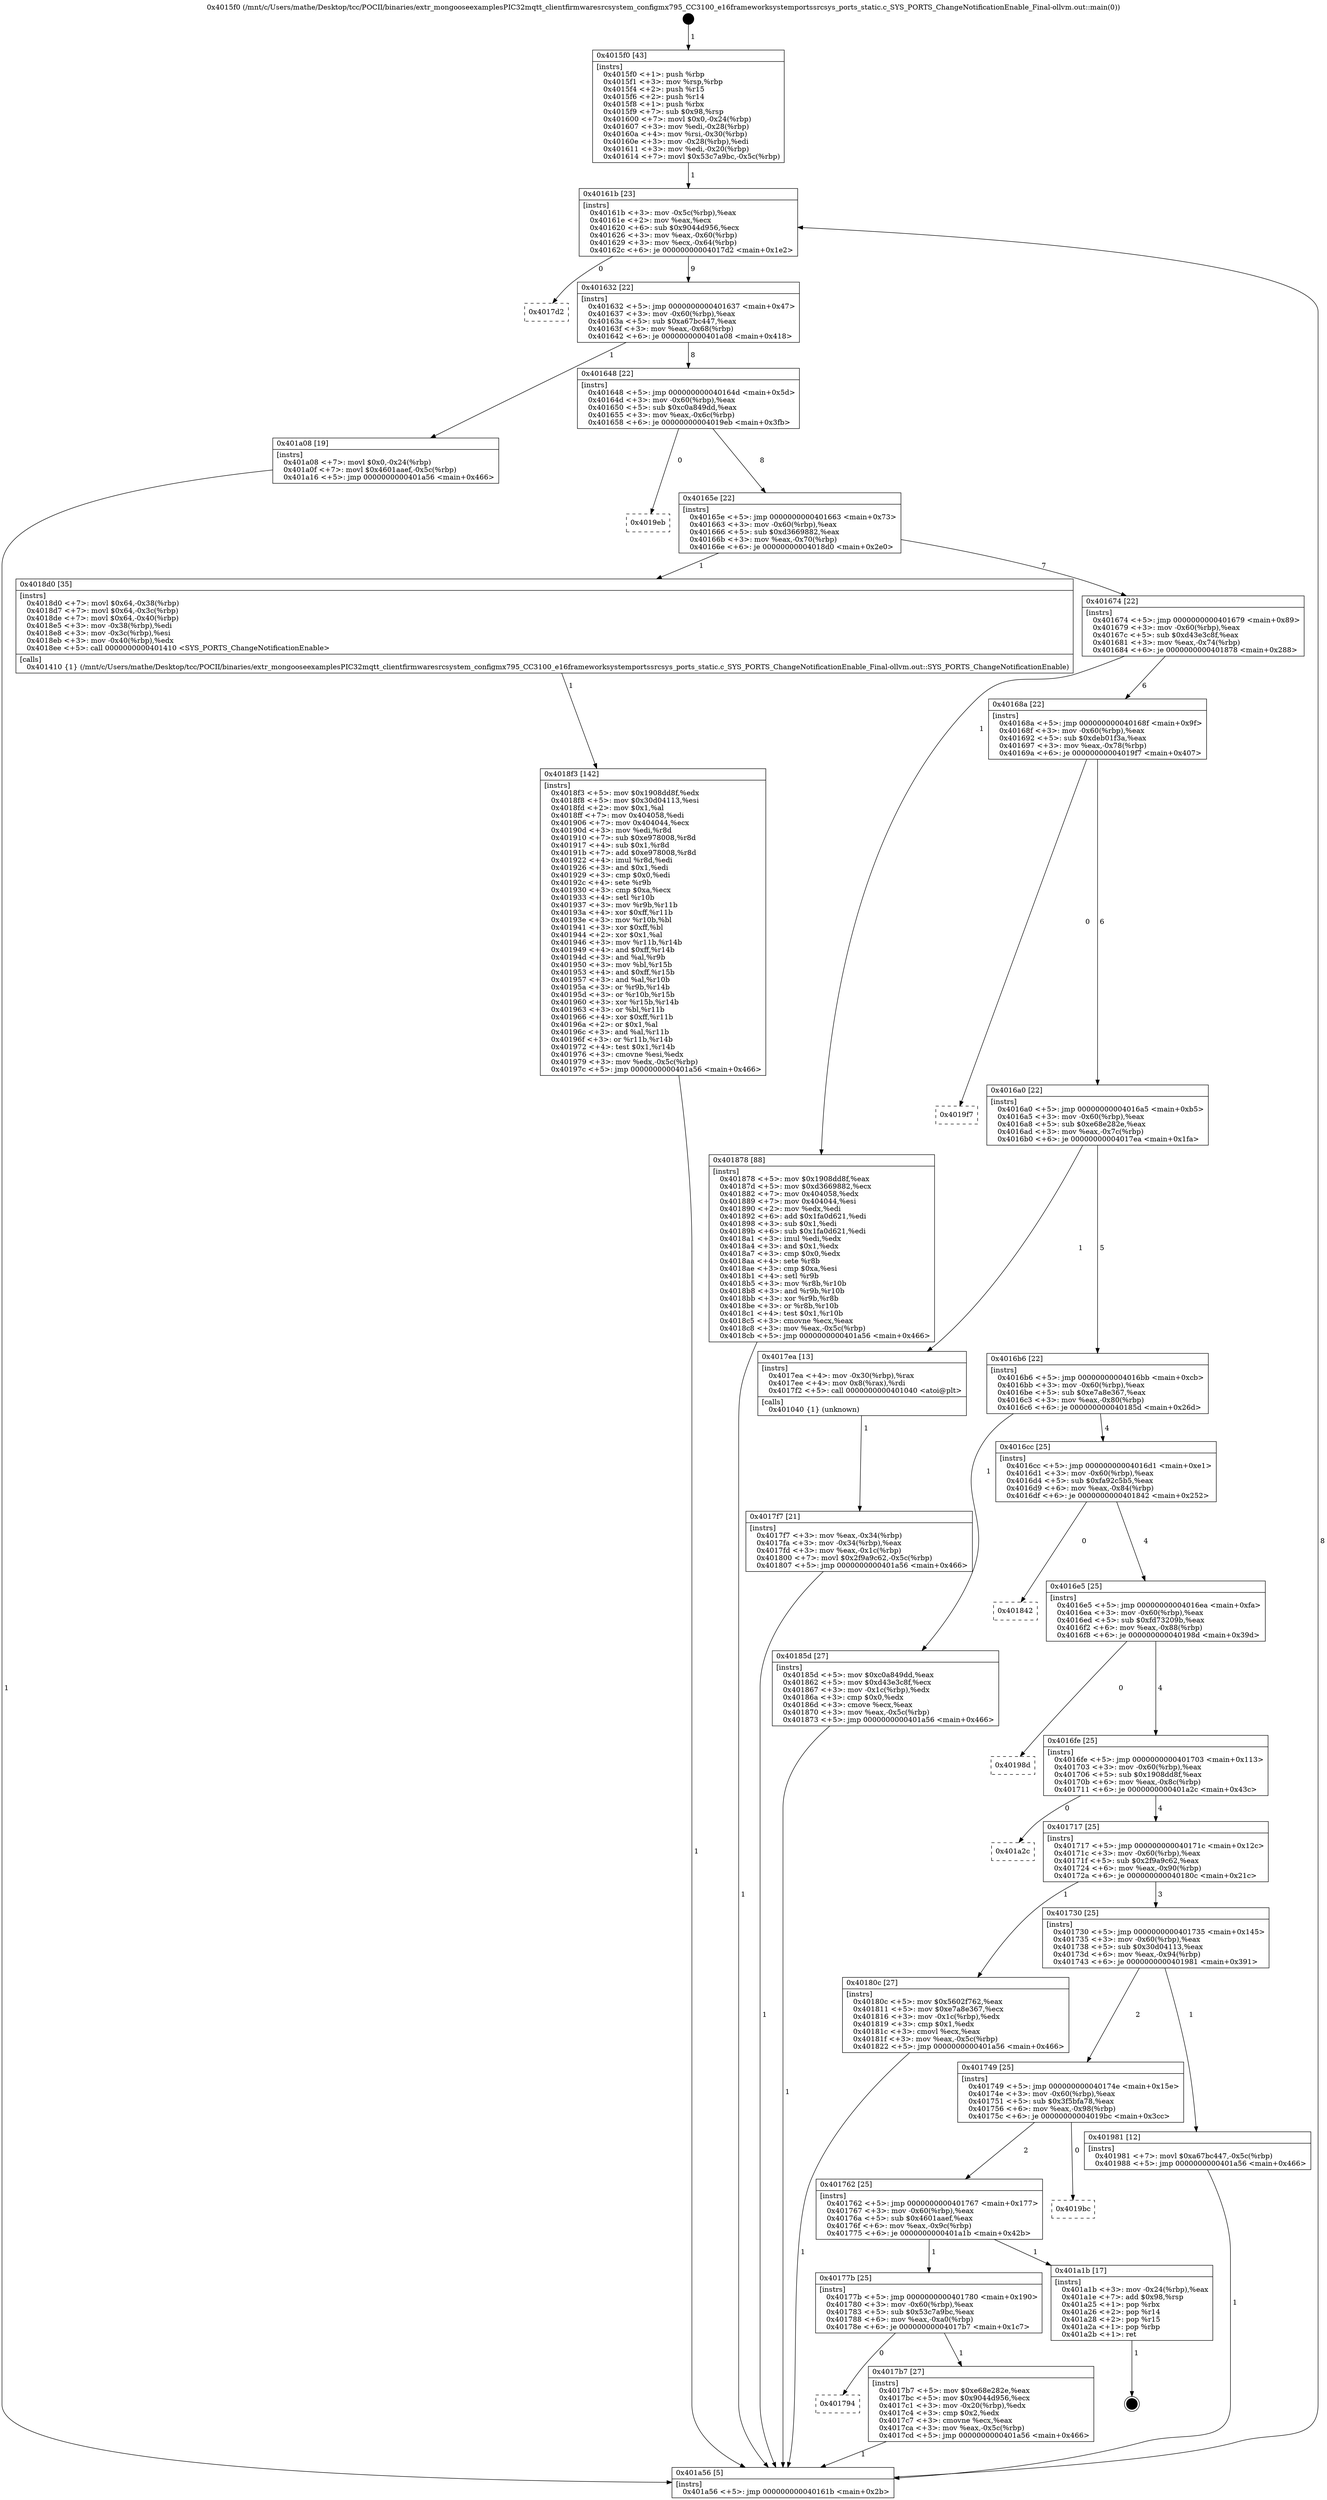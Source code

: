 digraph "0x4015f0" {
  label = "0x4015f0 (/mnt/c/Users/mathe/Desktop/tcc/POCII/binaries/extr_mongooseexamplesPIC32mqtt_clientfirmwaresrcsystem_configmx795_CC3100_e16frameworksystemportssrcsys_ports_static.c_SYS_PORTS_ChangeNotificationEnable_Final-ollvm.out::main(0))"
  labelloc = "t"
  node[shape=record]

  Entry [label="",width=0.3,height=0.3,shape=circle,fillcolor=black,style=filled]
  "0x40161b" [label="{
     0x40161b [23]\l
     | [instrs]\l
     &nbsp;&nbsp;0x40161b \<+3\>: mov -0x5c(%rbp),%eax\l
     &nbsp;&nbsp;0x40161e \<+2\>: mov %eax,%ecx\l
     &nbsp;&nbsp;0x401620 \<+6\>: sub $0x9044d956,%ecx\l
     &nbsp;&nbsp;0x401626 \<+3\>: mov %eax,-0x60(%rbp)\l
     &nbsp;&nbsp;0x401629 \<+3\>: mov %ecx,-0x64(%rbp)\l
     &nbsp;&nbsp;0x40162c \<+6\>: je 00000000004017d2 \<main+0x1e2\>\l
  }"]
  "0x4017d2" [label="{
     0x4017d2\l
  }", style=dashed]
  "0x401632" [label="{
     0x401632 [22]\l
     | [instrs]\l
     &nbsp;&nbsp;0x401632 \<+5\>: jmp 0000000000401637 \<main+0x47\>\l
     &nbsp;&nbsp;0x401637 \<+3\>: mov -0x60(%rbp),%eax\l
     &nbsp;&nbsp;0x40163a \<+5\>: sub $0xa67bc447,%eax\l
     &nbsp;&nbsp;0x40163f \<+3\>: mov %eax,-0x68(%rbp)\l
     &nbsp;&nbsp;0x401642 \<+6\>: je 0000000000401a08 \<main+0x418\>\l
  }"]
  Exit [label="",width=0.3,height=0.3,shape=circle,fillcolor=black,style=filled,peripheries=2]
  "0x401a08" [label="{
     0x401a08 [19]\l
     | [instrs]\l
     &nbsp;&nbsp;0x401a08 \<+7\>: movl $0x0,-0x24(%rbp)\l
     &nbsp;&nbsp;0x401a0f \<+7\>: movl $0x4601aaef,-0x5c(%rbp)\l
     &nbsp;&nbsp;0x401a16 \<+5\>: jmp 0000000000401a56 \<main+0x466\>\l
  }"]
  "0x401648" [label="{
     0x401648 [22]\l
     | [instrs]\l
     &nbsp;&nbsp;0x401648 \<+5\>: jmp 000000000040164d \<main+0x5d\>\l
     &nbsp;&nbsp;0x40164d \<+3\>: mov -0x60(%rbp),%eax\l
     &nbsp;&nbsp;0x401650 \<+5\>: sub $0xc0a849dd,%eax\l
     &nbsp;&nbsp;0x401655 \<+3\>: mov %eax,-0x6c(%rbp)\l
     &nbsp;&nbsp;0x401658 \<+6\>: je 00000000004019eb \<main+0x3fb\>\l
  }"]
  "0x4018f3" [label="{
     0x4018f3 [142]\l
     | [instrs]\l
     &nbsp;&nbsp;0x4018f3 \<+5\>: mov $0x1908dd8f,%edx\l
     &nbsp;&nbsp;0x4018f8 \<+5\>: mov $0x30d04113,%esi\l
     &nbsp;&nbsp;0x4018fd \<+2\>: mov $0x1,%al\l
     &nbsp;&nbsp;0x4018ff \<+7\>: mov 0x404058,%edi\l
     &nbsp;&nbsp;0x401906 \<+7\>: mov 0x404044,%ecx\l
     &nbsp;&nbsp;0x40190d \<+3\>: mov %edi,%r8d\l
     &nbsp;&nbsp;0x401910 \<+7\>: sub $0xe978008,%r8d\l
     &nbsp;&nbsp;0x401917 \<+4\>: sub $0x1,%r8d\l
     &nbsp;&nbsp;0x40191b \<+7\>: add $0xe978008,%r8d\l
     &nbsp;&nbsp;0x401922 \<+4\>: imul %r8d,%edi\l
     &nbsp;&nbsp;0x401926 \<+3\>: and $0x1,%edi\l
     &nbsp;&nbsp;0x401929 \<+3\>: cmp $0x0,%edi\l
     &nbsp;&nbsp;0x40192c \<+4\>: sete %r9b\l
     &nbsp;&nbsp;0x401930 \<+3\>: cmp $0xa,%ecx\l
     &nbsp;&nbsp;0x401933 \<+4\>: setl %r10b\l
     &nbsp;&nbsp;0x401937 \<+3\>: mov %r9b,%r11b\l
     &nbsp;&nbsp;0x40193a \<+4\>: xor $0xff,%r11b\l
     &nbsp;&nbsp;0x40193e \<+3\>: mov %r10b,%bl\l
     &nbsp;&nbsp;0x401941 \<+3\>: xor $0xff,%bl\l
     &nbsp;&nbsp;0x401944 \<+2\>: xor $0x1,%al\l
     &nbsp;&nbsp;0x401946 \<+3\>: mov %r11b,%r14b\l
     &nbsp;&nbsp;0x401949 \<+4\>: and $0xff,%r14b\l
     &nbsp;&nbsp;0x40194d \<+3\>: and %al,%r9b\l
     &nbsp;&nbsp;0x401950 \<+3\>: mov %bl,%r15b\l
     &nbsp;&nbsp;0x401953 \<+4\>: and $0xff,%r15b\l
     &nbsp;&nbsp;0x401957 \<+3\>: and %al,%r10b\l
     &nbsp;&nbsp;0x40195a \<+3\>: or %r9b,%r14b\l
     &nbsp;&nbsp;0x40195d \<+3\>: or %r10b,%r15b\l
     &nbsp;&nbsp;0x401960 \<+3\>: xor %r15b,%r14b\l
     &nbsp;&nbsp;0x401963 \<+3\>: or %bl,%r11b\l
     &nbsp;&nbsp;0x401966 \<+4\>: xor $0xff,%r11b\l
     &nbsp;&nbsp;0x40196a \<+2\>: or $0x1,%al\l
     &nbsp;&nbsp;0x40196c \<+3\>: and %al,%r11b\l
     &nbsp;&nbsp;0x40196f \<+3\>: or %r11b,%r14b\l
     &nbsp;&nbsp;0x401972 \<+4\>: test $0x1,%r14b\l
     &nbsp;&nbsp;0x401976 \<+3\>: cmovne %esi,%edx\l
     &nbsp;&nbsp;0x401979 \<+3\>: mov %edx,-0x5c(%rbp)\l
     &nbsp;&nbsp;0x40197c \<+5\>: jmp 0000000000401a56 \<main+0x466\>\l
  }"]
  "0x4019eb" [label="{
     0x4019eb\l
  }", style=dashed]
  "0x40165e" [label="{
     0x40165e [22]\l
     | [instrs]\l
     &nbsp;&nbsp;0x40165e \<+5\>: jmp 0000000000401663 \<main+0x73\>\l
     &nbsp;&nbsp;0x401663 \<+3\>: mov -0x60(%rbp),%eax\l
     &nbsp;&nbsp;0x401666 \<+5\>: sub $0xd3669882,%eax\l
     &nbsp;&nbsp;0x40166b \<+3\>: mov %eax,-0x70(%rbp)\l
     &nbsp;&nbsp;0x40166e \<+6\>: je 00000000004018d0 \<main+0x2e0\>\l
  }"]
  "0x4017f7" [label="{
     0x4017f7 [21]\l
     | [instrs]\l
     &nbsp;&nbsp;0x4017f7 \<+3\>: mov %eax,-0x34(%rbp)\l
     &nbsp;&nbsp;0x4017fa \<+3\>: mov -0x34(%rbp),%eax\l
     &nbsp;&nbsp;0x4017fd \<+3\>: mov %eax,-0x1c(%rbp)\l
     &nbsp;&nbsp;0x401800 \<+7\>: movl $0x2f9a9c62,-0x5c(%rbp)\l
     &nbsp;&nbsp;0x401807 \<+5\>: jmp 0000000000401a56 \<main+0x466\>\l
  }"]
  "0x4018d0" [label="{
     0x4018d0 [35]\l
     | [instrs]\l
     &nbsp;&nbsp;0x4018d0 \<+7\>: movl $0x64,-0x38(%rbp)\l
     &nbsp;&nbsp;0x4018d7 \<+7\>: movl $0x64,-0x3c(%rbp)\l
     &nbsp;&nbsp;0x4018de \<+7\>: movl $0x64,-0x40(%rbp)\l
     &nbsp;&nbsp;0x4018e5 \<+3\>: mov -0x38(%rbp),%edi\l
     &nbsp;&nbsp;0x4018e8 \<+3\>: mov -0x3c(%rbp),%esi\l
     &nbsp;&nbsp;0x4018eb \<+3\>: mov -0x40(%rbp),%edx\l
     &nbsp;&nbsp;0x4018ee \<+5\>: call 0000000000401410 \<SYS_PORTS_ChangeNotificationEnable\>\l
     | [calls]\l
     &nbsp;&nbsp;0x401410 \{1\} (/mnt/c/Users/mathe/Desktop/tcc/POCII/binaries/extr_mongooseexamplesPIC32mqtt_clientfirmwaresrcsystem_configmx795_CC3100_e16frameworksystemportssrcsys_ports_static.c_SYS_PORTS_ChangeNotificationEnable_Final-ollvm.out::SYS_PORTS_ChangeNotificationEnable)\l
  }"]
  "0x401674" [label="{
     0x401674 [22]\l
     | [instrs]\l
     &nbsp;&nbsp;0x401674 \<+5\>: jmp 0000000000401679 \<main+0x89\>\l
     &nbsp;&nbsp;0x401679 \<+3\>: mov -0x60(%rbp),%eax\l
     &nbsp;&nbsp;0x40167c \<+5\>: sub $0xd43e3c8f,%eax\l
     &nbsp;&nbsp;0x401681 \<+3\>: mov %eax,-0x74(%rbp)\l
     &nbsp;&nbsp;0x401684 \<+6\>: je 0000000000401878 \<main+0x288\>\l
  }"]
  "0x4015f0" [label="{
     0x4015f0 [43]\l
     | [instrs]\l
     &nbsp;&nbsp;0x4015f0 \<+1\>: push %rbp\l
     &nbsp;&nbsp;0x4015f1 \<+3\>: mov %rsp,%rbp\l
     &nbsp;&nbsp;0x4015f4 \<+2\>: push %r15\l
     &nbsp;&nbsp;0x4015f6 \<+2\>: push %r14\l
     &nbsp;&nbsp;0x4015f8 \<+1\>: push %rbx\l
     &nbsp;&nbsp;0x4015f9 \<+7\>: sub $0x98,%rsp\l
     &nbsp;&nbsp;0x401600 \<+7\>: movl $0x0,-0x24(%rbp)\l
     &nbsp;&nbsp;0x401607 \<+3\>: mov %edi,-0x28(%rbp)\l
     &nbsp;&nbsp;0x40160a \<+4\>: mov %rsi,-0x30(%rbp)\l
     &nbsp;&nbsp;0x40160e \<+3\>: mov -0x28(%rbp),%edi\l
     &nbsp;&nbsp;0x401611 \<+3\>: mov %edi,-0x20(%rbp)\l
     &nbsp;&nbsp;0x401614 \<+7\>: movl $0x53c7a9bc,-0x5c(%rbp)\l
  }"]
  "0x401878" [label="{
     0x401878 [88]\l
     | [instrs]\l
     &nbsp;&nbsp;0x401878 \<+5\>: mov $0x1908dd8f,%eax\l
     &nbsp;&nbsp;0x40187d \<+5\>: mov $0xd3669882,%ecx\l
     &nbsp;&nbsp;0x401882 \<+7\>: mov 0x404058,%edx\l
     &nbsp;&nbsp;0x401889 \<+7\>: mov 0x404044,%esi\l
     &nbsp;&nbsp;0x401890 \<+2\>: mov %edx,%edi\l
     &nbsp;&nbsp;0x401892 \<+6\>: add $0x1fa0d621,%edi\l
     &nbsp;&nbsp;0x401898 \<+3\>: sub $0x1,%edi\l
     &nbsp;&nbsp;0x40189b \<+6\>: sub $0x1fa0d621,%edi\l
     &nbsp;&nbsp;0x4018a1 \<+3\>: imul %edi,%edx\l
     &nbsp;&nbsp;0x4018a4 \<+3\>: and $0x1,%edx\l
     &nbsp;&nbsp;0x4018a7 \<+3\>: cmp $0x0,%edx\l
     &nbsp;&nbsp;0x4018aa \<+4\>: sete %r8b\l
     &nbsp;&nbsp;0x4018ae \<+3\>: cmp $0xa,%esi\l
     &nbsp;&nbsp;0x4018b1 \<+4\>: setl %r9b\l
     &nbsp;&nbsp;0x4018b5 \<+3\>: mov %r8b,%r10b\l
     &nbsp;&nbsp;0x4018b8 \<+3\>: and %r9b,%r10b\l
     &nbsp;&nbsp;0x4018bb \<+3\>: xor %r9b,%r8b\l
     &nbsp;&nbsp;0x4018be \<+3\>: or %r8b,%r10b\l
     &nbsp;&nbsp;0x4018c1 \<+4\>: test $0x1,%r10b\l
     &nbsp;&nbsp;0x4018c5 \<+3\>: cmovne %ecx,%eax\l
     &nbsp;&nbsp;0x4018c8 \<+3\>: mov %eax,-0x5c(%rbp)\l
     &nbsp;&nbsp;0x4018cb \<+5\>: jmp 0000000000401a56 \<main+0x466\>\l
  }"]
  "0x40168a" [label="{
     0x40168a [22]\l
     | [instrs]\l
     &nbsp;&nbsp;0x40168a \<+5\>: jmp 000000000040168f \<main+0x9f\>\l
     &nbsp;&nbsp;0x40168f \<+3\>: mov -0x60(%rbp),%eax\l
     &nbsp;&nbsp;0x401692 \<+5\>: sub $0xdeb01f3a,%eax\l
     &nbsp;&nbsp;0x401697 \<+3\>: mov %eax,-0x78(%rbp)\l
     &nbsp;&nbsp;0x40169a \<+6\>: je 00000000004019f7 \<main+0x407\>\l
  }"]
  "0x401a56" [label="{
     0x401a56 [5]\l
     | [instrs]\l
     &nbsp;&nbsp;0x401a56 \<+5\>: jmp 000000000040161b \<main+0x2b\>\l
  }"]
  "0x4019f7" [label="{
     0x4019f7\l
  }", style=dashed]
  "0x4016a0" [label="{
     0x4016a0 [22]\l
     | [instrs]\l
     &nbsp;&nbsp;0x4016a0 \<+5\>: jmp 00000000004016a5 \<main+0xb5\>\l
     &nbsp;&nbsp;0x4016a5 \<+3\>: mov -0x60(%rbp),%eax\l
     &nbsp;&nbsp;0x4016a8 \<+5\>: sub $0xe68e282e,%eax\l
     &nbsp;&nbsp;0x4016ad \<+3\>: mov %eax,-0x7c(%rbp)\l
     &nbsp;&nbsp;0x4016b0 \<+6\>: je 00000000004017ea \<main+0x1fa\>\l
  }"]
  "0x401794" [label="{
     0x401794\l
  }", style=dashed]
  "0x4017ea" [label="{
     0x4017ea [13]\l
     | [instrs]\l
     &nbsp;&nbsp;0x4017ea \<+4\>: mov -0x30(%rbp),%rax\l
     &nbsp;&nbsp;0x4017ee \<+4\>: mov 0x8(%rax),%rdi\l
     &nbsp;&nbsp;0x4017f2 \<+5\>: call 0000000000401040 \<atoi@plt\>\l
     | [calls]\l
     &nbsp;&nbsp;0x401040 \{1\} (unknown)\l
  }"]
  "0x4016b6" [label="{
     0x4016b6 [22]\l
     | [instrs]\l
     &nbsp;&nbsp;0x4016b6 \<+5\>: jmp 00000000004016bb \<main+0xcb\>\l
     &nbsp;&nbsp;0x4016bb \<+3\>: mov -0x60(%rbp),%eax\l
     &nbsp;&nbsp;0x4016be \<+5\>: sub $0xe7a8e367,%eax\l
     &nbsp;&nbsp;0x4016c3 \<+3\>: mov %eax,-0x80(%rbp)\l
     &nbsp;&nbsp;0x4016c6 \<+6\>: je 000000000040185d \<main+0x26d\>\l
  }"]
  "0x4017b7" [label="{
     0x4017b7 [27]\l
     | [instrs]\l
     &nbsp;&nbsp;0x4017b7 \<+5\>: mov $0xe68e282e,%eax\l
     &nbsp;&nbsp;0x4017bc \<+5\>: mov $0x9044d956,%ecx\l
     &nbsp;&nbsp;0x4017c1 \<+3\>: mov -0x20(%rbp),%edx\l
     &nbsp;&nbsp;0x4017c4 \<+3\>: cmp $0x2,%edx\l
     &nbsp;&nbsp;0x4017c7 \<+3\>: cmovne %ecx,%eax\l
     &nbsp;&nbsp;0x4017ca \<+3\>: mov %eax,-0x5c(%rbp)\l
     &nbsp;&nbsp;0x4017cd \<+5\>: jmp 0000000000401a56 \<main+0x466\>\l
  }"]
  "0x40185d" [label="{
     0x40185d [27]\l
     | [instrs]\l
     &nbsp;&nbsp;0x40185d \<+5\>: mov $0xc0a849dd,%eax\l
     &nbsp;&nbsp;0x401862 \<+5\>: mov $0xd43e3c8f,%ecx\l
     &nbsp;&nbsp;0x401867 \<+3\>: mov -0x1c(%rbp),%edx\l
     &nbsp;&nbsp;0x40186a \<+3\>: cmp $0x0,%edx\l
     &nbsp;&nbsp;0x40186d \<+3\>: cmove %ecx,%eax\l
     &nbsp;&nbsp;0x401870 \<+3\>: mov %eax,-0x5c(%rbp)\l
     &nbsp;&nbsp;0x401873 \<+5\>: jmp 0000000000401a56 \<main+0x466\>\l
  }"]
  "0x4016cc" [label="{
     0x4016cc [25]\l
     | [instrs]\l
     &nbsp;&nbsp;0x4016cc \<+5\>: jmp 00000000004016d1 \<main+0xe1\>\l
     &nbsp;&nbsp;0x4016d1 \<+3\>: mov -0x60(%rbp),%eax\l
     &nbsp;&nbsp;0x4016d4 \<+5\>: sub $0xfa92c5b5,%eax\l
     &nbsp;&nbsp;0x4016d9 \<+6\>: mov %eax,-0x84(%rbp)\l
     &nbsp;&nbsp;0x4016df \<+6\>: je 0000000000401842 \<main+0x252\>\l
  }"]
  "0x40177b" [label="{
     0x40177b [25]\l
     | [instrs]\l
     &nbsp;&nbsp;0x40177b \<+5\>: jmp 0000000000401780 \<main+0x190\>\l
     &nbsp;&nbsp;0x401780 \<+3\>: mov -0x60(%rbp),%eax\l
     &nbsp;&nbsp;0x401783 \<+5\>: sub $0x53c7a9bc,%eax\l
     &nbsp;&nbsp;0x401788 \<+6\>: mov %eax,-0xa0(%rbp)\l
     &nbsp;&nbsp;0x40178e \<+6\>: je 00000000004017b7 \<main+0x1c7\>\l
  }"]
  "0x401842" [label="{
     0x401842\l
  }", style=dashed]
  "0x4016e5" [label="{
     0x4016e5 [25]\l
     | [instrs]\l
     &nbsp;&nbsp;0x4016e5 \<+5\>: jmp 00000000004016ea \<main+0xfa\>\l
     &nbsp;&nbsp;0x4016ea \<+3\>: mov -0x60(%rbp),%eax\l
     &nbsp;&nbsp;0x4016ed \<+5\>: sub $0xfd73209b,%eax\l
     &nbsp;&nbsp;0x4016f2 \<+6\>: mov %eax,-0x88(%rbp)\l
     &nbsp;&nbsp;0x4016f8 \<+6\>: je 000000000040198d \<main+0x39d\>\l
  }"]
  "0x401a1b" [label="{
     0x401a1b [17]\l
     | [instrs]\l
     &nbsp;&nbsp;0x401a1b \<+3\>: mov -0x24(%rbp),%eax\l
     &nbsp;&nbsp;0x401a1e \<+7\>: add $0x98,%rsp\l
     &nbsp;&nbsp;0x401a25 \<+1\>: pop %rbx\l
     &nbsp;&nbsp;0x401a26 \<+2\>: pop %r14\l
     &nbsp;&nbsp;0x401a28 \<+2\>: pop %r15\l
     &nbsp;&nbsp;0x401a2a \<+1\>: pop %rbp\l
     &nbsp;&nbsp;0x401a2b \<+1\>: ret\l
  }"]
  "0x40198d" [label="{
     0x40198d\l
  }", style=dashed]
  "0x4016fe" [label="{
     0x4016fe [25]\l
     | [instrs]\l
     &nbsp;&nbsp;0x4016fe \<+5\>: jmp 0000000000401703 \<main+0x113\>\l
     &nbsp;&nbsp;0x401703 \<+3\>: mov -0x60(%rbp),%eax\l
     &nbsp;&nbsp;0x401706 \<+5\>: sub $0x1908dd8f,%eax\l
     &nbsp;&nbsp;0x40170b \<+6\>: mov %eax,-0x8c(%rbp)\l
     &nbsp;&nbsp;0x401711 \<+6\>: je 0000000000401a2c \<main+0x43c\>\l
  }"]
  "0x401762" [label="{
     0x401762 [25]\l
     | [instrs]\l
     &nbsp;&nbsp;0x401762 \<+5\>: jmp 0000000000401767 \<main+0x177\>\l
     &nbsp;&nbsp;0x401767 \<+3\>: mov -0x60(%rbp),%eax\l
     &nbsp;&nbsp;0x40176a \<+5\>: sub $0x4601aaef,%eax\l
     &nbsp;&nbsp;0x40176f \<+6\>: mov %eax,-0x9c(%rbp)\l
     &nbsp;&nbsp;0x401775 \<+6\>: je 0000000000401a1b \<main+0x42b\>\l
  }"]
  "0x401a2c" [label="{
     0x401a2c\l
  }", style=dashed]
  "0x401717" [label="{
     0x401717 [25]\l
     | [instrs]\l
     &nbsp;&nbsp;0x401717 \<+5\>: jmp 000000000040171c \<main+0x12c\>\l
     &nbsp;&nbsp;0x40171c \<+3\>: mov -0x60(%rbp),%eax\l
     &nbsp;&nbsp;0x40171f \<+5\>: sub $0x2f9a9c62,%eax\l
     &nbsp;&nbsp;0x401724 \<+6\>: mov %eax,-0x90(%rbp)\l
     &nbsp;&nbsp;0x40172a \<+6\>: je 000000000040180c \<main+0x21c\>\l
  }"]
  "0x4019bc" [label="{
     0x4019bc\l
  }", style=dashed]
  "0x40180c" [label="{
     0x40180c [27]\l
     | [instrs]\l
     &nbsp;&nbsp;0x40180c \<+5\>: mov $0x5602f762,%eax\l
     &nbsp;&nbsp;0x401811 \<+5\>: mov $0xe7a8e367,%ecx\l
     &nbsp;&nbsp;0x401816 \<+3\>: mov -0x1c(%rbp),%edx\l
     &nbsp;&nbsp;0x401819 \<+3\>: cmp $0x1,%edx\l
     &nbsp;&nbsp;0x40181c \<+3\>: cmovl %ecx,%eax\l
     &nbsp;&nbsp;0x40181f \<+3\>: mov %eax,-0x5c(%rbp)\l
     &nbsp;&nbsp;0x401822 \<+5\>: jmp 0000000000401a56 \<main+0x466\>\l
  }"]
  "0x401730" [label="{
     0x401730 [25]\l
     | [instrs]\l
     &nbsp;&nbsp;0x401730 \<+5\>: jmp 0000000000401735 \<main+0x145\>\l
     &nbsp;&nbsp;0x401735 \<+3\>: mov -0x60(%rbp),%eax\l
     &nbsp;&nbsp;0x401738 \<+5\>: sub $0x30d04113,%eax\l
     &nbsp;&nbsp;0x40173d \<+6\>: mov %eax,-0x94(%rbp)\l
     &nbsp;&nbsp;0x401743 \<+6\>: je 0000000000401981 \<main+0x391\>\l
  }"]
  "0x401749" [label="{
     0x401749 [25]\l
     | [instrs]\l
     &nbsp;&nbsp;0x401749 \<+5\>: jmp 000000000040174e \<main+0x15e\>\l
     &nbsp;&nbsp;0x40174e \<+3\>: mov -0x60(%rbp),%eax\l
     &nbsp;&nbsp;0x401751 \<+5\>: sub $0x3f5bfa78,%eax\l
     &nbsp;&nbsp;0x401756 \<+6\>: mov %eax,-0x98(%rbp)\l
     &nbsp;&nbsp;0x40175c \<+6\>: je 00000000004019bc \<main+0x3cc\>\l
  }"]
  "0x401981" [label="{
     0x401981 [12]\l
     | [instrs]\l
     &nbsp;&nbsp;0x401981 \<+7\>: movl $0xa67bc447,-0x5c(%rbp)\l
     &nbsp;&nbsp;0x401988 \<+5\>: jmp 0000000000401a56 \<main+0x466\>\l
  }"]
  Entry -> "0x4015f0" [label=" 1"]
  "0x40161b" -> "0x4017d2" [label=" 0"]
  "0x40161b" -> "0x401632" [label=" 9"]
  "0x401a1b" -> Exit [label=" 1"]
  "0x401632" -> "0x401a08" [label=" 1"]
  "0x401632" -> "0x401648" [label=" 8"]
  "0x401a08" -> "0x401a56" [label=" 1"]
  "0x401648" -> "0x4019eb" [label=" 0"]
  "0x401648" -> "0x40165e" [label=" 8"]
  "0x401981" -> "0x401a56" [label=" 1"]
  "0x40165e" -> "0x4018d0" [label=" 1"]
  "0x40165e" -> "0x401674" [label=" 7"]
  "0x4018f3" -> "0x401a56" [label=" 1"]
  "0x401674" -> "0x401878" [label=" 1"]
  "0x401674" -> "0x40168a" [label=" 6"]
  "0x4018d0" -> "0x4018f3" [label=" 1"]
  "0x40168a" -> "0x4019f7" [label=" 0"]
  "0x40168a" -> "0x4016a0" [label=" 6"]
  "0x401878" -> "0x401a56" [label=" 1"]
  "0x4016a0" -> "0x4017ea" [label=" 1"]
  "0x4016a0" -> "0x4016b6" [label=" 5"]
  "0x40185d" -> "0x401a56" [label=" 1"]
  "0x4016b6" -> "0x40185d" [label=" 1"]
  "0x4016b6" -> "0x4016cc" [label=" 4"]
  "0x40180c" -> "0x401a56" [label=" 1"]
  "0x4016cc" -> "0x401842" [label=" 0"]
  "0x4016cc" -> "0x4016e5" [label=" 4"]
  "0x4017ea" -> "0x4017f7" [label=" 1"]
  "0x4016e5" -> "0x40198d" [label=" 0"]
  "0x4016e5" -> "0x4016fe" [label=" 4"]
  "0x401a56" -> "0x40161b" [label=" 8"]
  "0x4016fe" -> "0x401a2c" [label=" 0"]
  "0x4016fe" -> "0x401717" [label=" 4"]
  "0x4017b7" -> "0x401a56" [label=" 1"]
  "0x401717" -> "0x40180c" [label=" 1"]
  "0x401717" -> "0x401730" [label=" 3"]
  "0x40177b" -> "0x401794" [label=" 0"]
  "0x401730" -> "0x401981" [label=" 1"]
  "0x401730" -> "0x401749" [label=" 2"]
  "0x40177b" -> "0x4017b7" [label=" 1"]
  "0x401749" -> "0x4019bc" [label=" 0"]
  "0x401749" -> "0x401762" [label=" 2"]
  "0x4015f0" -> "0x40161b" [label=" 1"]
  "0x401762" -> "0x401a1b" [label=" 1"]
  "0x401762" -> "0x40177b" [label=" 1"]
  "0x4017f7" -> "0x401a56" [label=" 1"]
}

